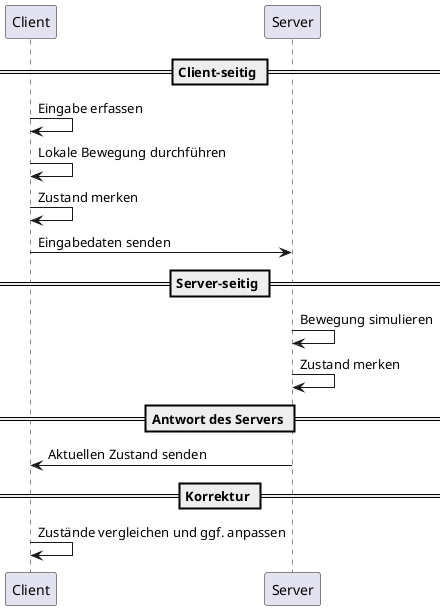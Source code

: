 @startuml
participant Client
participant Server

== Client-seitig ==
Client -> Client: Eingabe erfassen
Client -> Client: Lokale Bewegung durchführen
Client -> Client: Zustand merken

Client -> Server: Eingabedaten senden

== Server-seitig ==
Server -> Server: Bewegung simulieren
Server -> Server: Zustand merken

== Antwort des Servers ==
Server -> Client: Aktuellen Zustand senden

== Korrektur ==
Client -> Client: Zustände vergleichen und ggf. anpassen

@enduml
